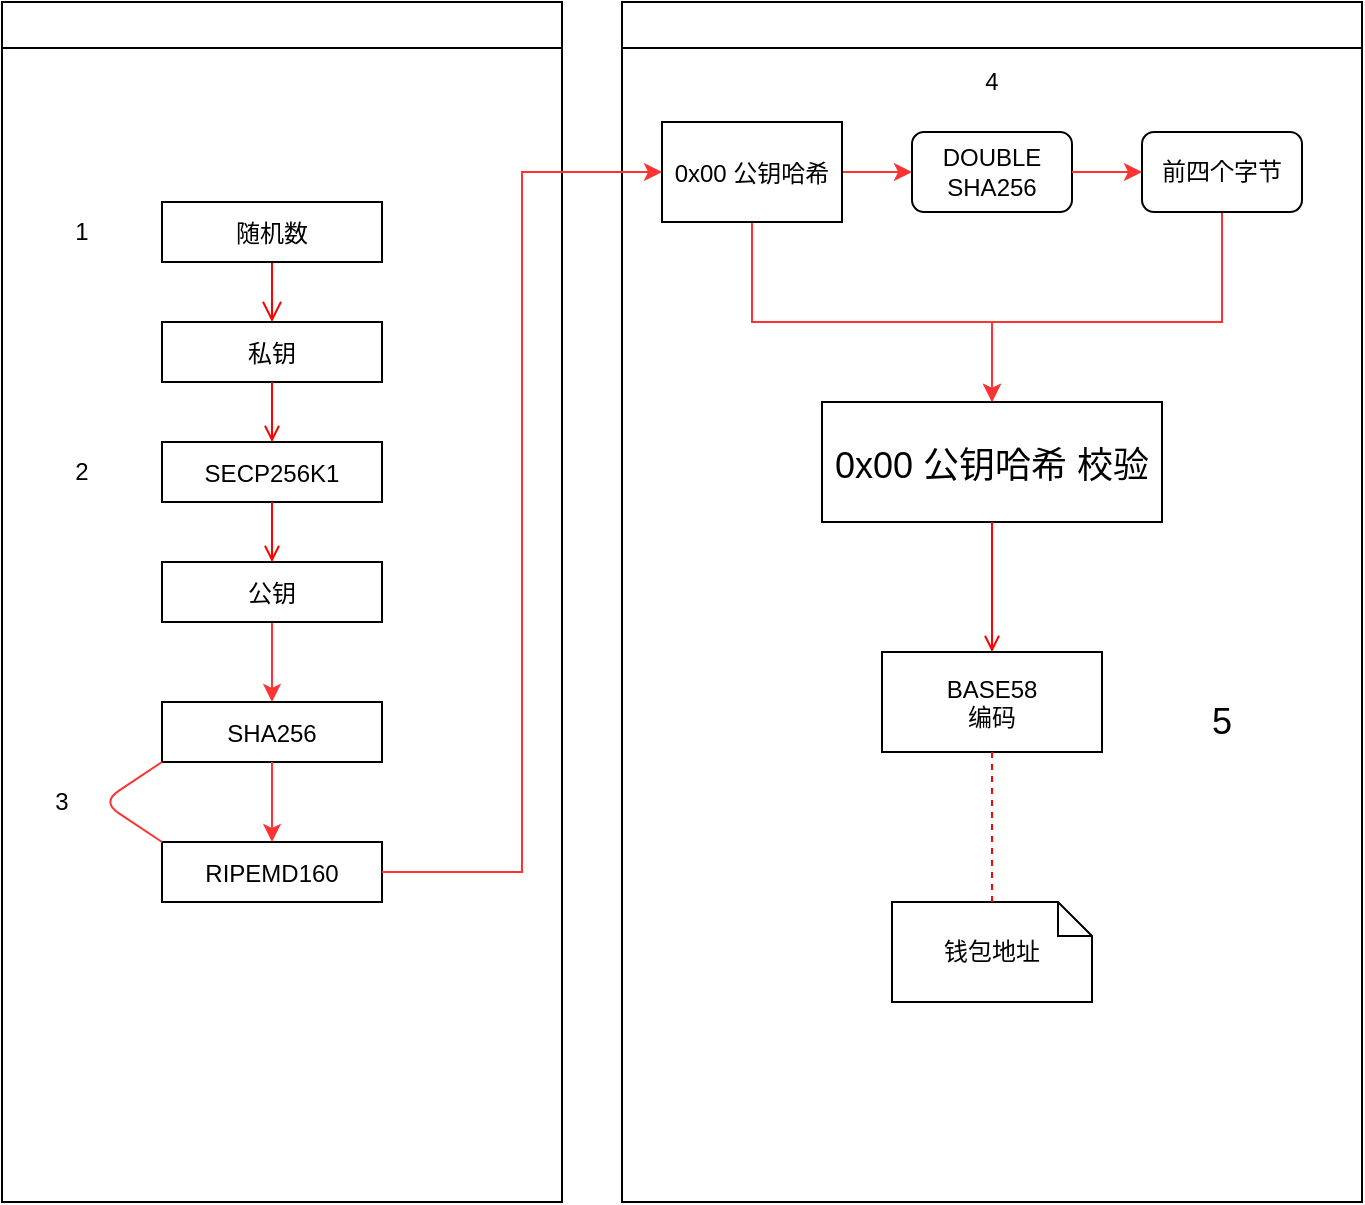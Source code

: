 <mxfile version="14.7.2" type="github">
  <diagram name="Page-1" id="e7e014a7-5840-1c2e-5031-d8a46d1fe8dd">
    <mxGraphModel dx="1480" dy="821" grid="1" gridSize="10" guides="1" tooltips="1" connect="1" arrows="1" fold="1" page="1" pageScale="1" pageWidth="1169" pageHeight="826" background="none" math="0" shadow="0">
      <root>
        <mxCell id="0" />
        <mxCell id="1" parent="0" />
        <mxCell id="2" value="" style="swimlane;whiteSpace=wrap;startSize=23;" parent="1" vertex="1">
          <mxGeometry x="260" y="113" width="280" height="600" as="geometry" />
        </mxCell>
        <mxCell id="6" value="" style="edgeStyle=elbowEdgeStyle;elbow=horizontal;verticalAlign=bottom;endArrow=open;endSize=8;strokeColor=#FF0000;endFill=1;rounded=0;exitX=0.5;exitY=1;exitDx=0;exitDy=0;" parent="2" source="eLxxFDUcn6WxjexY7CTa-42" target="7" edge="1">
          <mxGeometry x="110" y="90" as="geometry">
            <mxPoint x="125" y="160" as="targetPoint" />
            <mxPoint x="125" y="120" as="sourcePoint" />
          </mxGeometry>
        </mxCell>
        <mxCell id="7" value="私钥" style="" parent="2" vertex="1">
          <mxGeometry x="80" y="160" width="110" height="30" as="geometry" />
        </mxCell>
        <mxCell id="8" value="SECP256K1" style="" parent="2" vertex="1">
          <mxGeometry x="80" y="220" width="110" height="30" as="geometry" />
        </mxCell>
        <mxCell id="9" value="" style="endArrow=open;strokeColor=#FF0000;endFill=1;rounded=0" parent="2" source="7" target="8" edge="1">
          <mxGeometry relative="1" as="geometry" />
        </mxCell>
        <mxCell id="eLxxFDUcn6WxjexY7CTa-44" style="edgeStyle=orthogonalEdgeStyle;rounded=0;orthogonalLoop=1;jettySize=auto;html=1;exitX=0.5;exitY=1;exitDx=0;exitDy=0;strokeColor=#FF3333;" edge="1" parent="2" source="10" target="eLxxFDUcn6WxjexY7CTa-43">
          <mxGeometry relative="1" as="geometry" />
        </mxCell>
        <mxCell id="10" value="公钥" style="" parent="2" vertex="1">
          <mxGeometry x="80" y="280" width="110" height="30" as="geometry" />
        </mxCell>
        <mxCell id="11" value="" style="endArrow=open;strokeColor=#FF0000;endFill=1;rounded=0" parent="2" source="8" target="10" edge="1">
          <mxGeometry relative="1" as="geometry" />
        </mxCell>
        <mxCell id="eLxxFDUcn6WxjexY7CTa-42" value="随机数" style="" vertex="1" parent="2">
          <mxGeometry x="80" y="100" width="110" height="30" as="geometry" />
        </mxCell>
        <mxCell id="eLxxFDUcn6WxjexY7CTa-43" value="SHA256" style="" vertex="1" parent="2">
          <mxGeometry x="80" y="350" width="110" height="30" as="geometry" />
        </mxCell>
        <mxCell id="eLxxFDUcn6WxjexY7CTa-45" value="RIPEMD160" style="" vertex="1" parent="2">
          <mxGeometry x="80" y="420" width="110" height="30" as="geometry" />
        </mxCell>
        <mxCell id="eLxxFDUcn6WxjexY7CTa-46" value="" style="edgeStyle=orthogonalEdgeStyle;rounded=0;orthogonalLoop=1;jettySize=auto;html=1;strokeColor=#FF3333;" edge="1" parent="2" source="eLxxFDUcn6WxjexY7CTa-43" target="eLxxFDUcn6WxjexY7CTa-45">
          <mxGeometry relative="1" as="geometry" />
        </mxCell>
        <mxCell id="eLxxFDUcn6WxjexY7CTa-47" value="1" style="text;html=1;strokeColor=none;fillColor=none;align=center;verticalAlign=middle;whiteSpace=wrap;rounded=0;" vertex="1" parent="2">
          <mxGeometry x="20" y="105" width="40" height="20" as="geometry" />
        </mxCell>
        <mxCell id="eLxxFDUcn6WxjexY7CTa-49" value="2" style="text;html=1;strokeColor=none;fillColor=none;align=center;verticalAlign=middle;whiteSpace=wrap;rounded=0;" vertex="1" parent="2">
          <mxGeometry x="20" y="225" width="40" height="20" as="geometry" />
        </mxCell>
        <mxCell id="3" value="" style="swimlane;whiteSpace=wrap" parent="1" vertex="1">
          <mxGeometry x="570" y="113" width="370" height="600" as="geometry" />
        </mxCell>
        <mxCell id="eLxxFDUcn6WxjexY7CTa-55" style="edgeStyle=orthogonalEdgeStyle;rounded=0;orthogonalLoop=1;jettySize=auto;html=1;strokeColor=#FF3333;" edge="1" parent="3" source="15" target="eLxxFDUcn6WxjexY7CTa-53">
          <mxGeometry relative="1" as="geometry" />
        </mxCell>
        <mxCell id="eLxxFDUcn6WxjexY7CTa-61" style="edgeStyle=orthogonalEdgeStyle;rounded=0;orthogonalLoop=1;jettySize=auto;html=1;strokeColor=#FF3333;" edge="1" parent="3" source="15" target="16">
          <mxGeometry relative="1" as="geometry">
            <Array as="points">
              <mxPoint x="65" y="160" />
              <mxPoint x="185" y="160" />
            </Array>
          </mxGeometry>
        </mxCell>
        <mxCell id="15" value="0x00 公钥哈希" style="" parent="3" vertex="1">
          <mxGeometry x="20" y="60" width="90" height="50" as="geometry" />
        </mxCell>
        <mxCell id="16" value="0x00 公钥哈希 校验" style="fontSize=18;" parent="3" vertex="1">
          <mxGeometry x="100" y="200" width="170" height="60" as="geometry" />
        </mxCell>
        <mxCell id="18" value="BASE58&#xa;编码" style="" parent="3" vertex="1">
          <mxGeometry x="130" y="325" width="110" height="50" as="geometry" />
        </mxCell>
        <mxCell id="19" value="" style="endArrow=open;strokeColor=#FF0000;endFill=1;rounded=0" parent="3" source="16" target="18" edge="1">
          <mxGeometry relative="1" as="geometry" />
        </mxCell>
        <mxCell id="31" value="钱包地址" style="shape=note;whiteSpace=wrap;size=17" parent="3" vertex="1">
          <mxGeometry x="135" y="450" width="100" height="50" as="geometry" />
        </mxCell>
        <mxCell id="32" value="" style="endArrow=none;strokeColor=#FF0000;endFill=0;rounded=0;dashed=1" parent="3" source="18" target="31" edge="1">
          <mxGeometry relative="1" as="geometry" />
        </mxCell>
        <mxCell id="eLxxFDUcn6WxjexY7CTa-53" value="DOUBLE&lt;br&gt;SHA256" style="rounded=1;whiteSpace=wrap;html=1;" vertex="1" parent="3">
          <mxGeometry x="145" y="65" width="80" height="40" as="geometry" />
        </mxCell>
        <mxCell id="eLxxFDUcn6WxjexY7CTa-54" value="4" style="text;html=1;strokeColor=none;fillColor=none;align=center;verticalAlign=middle;whiteSpace=wrap;rounded=0;" vertex="1" parent="3">
          <mxGeometry x="165" y="30" width="40" height="20" as="geometry" />
        </mxCell>
        <mxCell id="eLxxFDUcn6WxjexY7CTa-60" style="edgeStyle=orthogonalEdgeStyle;rounded=0;orthogonalLoop=1;jettySize=auto;html=1;strokeColor=#FF3333;" edge="1" parent="3" source="eLxxFDUcn6WxjexY7CTa-58" target="16">
          <mxGeometry relative="1" as="geometry">
            <Array as="points">
              <mxPoint x="300" y="160" />
              <mxPoint x="185" y="160" />
            </Array>
          </mxGeometry>
        </mxCell>
        <mxCell id="eLxxFDUcn6WxjexY7CTa-58" value="前四个字节" style="rounded=1;whiteSpace=wrap;html=1;" vertex="1" parent="3">
          <mxGeometry x="260" y="65" width="80" height="40" as="geometry" />
        </mxCell>
        <mxCell id="eLxxFDUcn6WxjexY7CTa-59" value="" style="edgeStyle=orthogonalEdgeStyle;rounded=0;orthogonalLoop=1;jettySize=auto;html=1;strokeColor=#FF3333;" edge="1" parent="3" source="eLxxFDUcn6WxjexY7CTa-53" target="eLxxFDUcn6WxjexY7CTa-58">
          <mxGeometry relative="1" as="geometry" />
        </mxCell>
        <mxCell id="eLxxFDUcn6WxjexY7CTa-64" value="5" style="text;html=1;strokeColor=none;fillColor=none;align=center;verticalAlign=middle;whiteSpace=wrap;rounded=0;fontSize=18;" vertex="1" parent="3">
          <mxGeometry x="280" y="350" width="40" height="20" as="geometry" />
        </mxCell>
        <mxCell id="eLxxFDUcn6WxjexY7CTa-50" value="" style="endArrow=none;html=1;strokeColor=#FF3333;exitX=0;exitY=0;exitDx=0;exitDy=0;" edge="1" parent="1" source="eLxxFDUcn6WxjexY7CTa-45">
          <mxGeometry width="50" height="50" relative="1" as="geometry">
            <mxPoint x="290" y="543" as="sourcePoint" />
            <mxPoint x="340" y="493" as="targetPoint" />
            <Array as="points">
              <mxPoint x="310" y="513" />
            </Array>
          </mxGeometry>
        </mxCell>
        <mxCell id="eLxxFDUcn6WxjexY7CTa-51" value="3" style="text;html=1;strokeColor=none;fillColor=none;align=center;verticalAlign=middle;whiteSpace=wrap;rounded=0;" vertex="1" parent="1">
          <mxGeometry x="270" y="503" width="40" height="20" as="geometry" />
        </mxCell>
        <mxCell id="eLxxFDUcn6WxjexY7CTa-52" style="edgeStyle=orthogonalEdgeStyle;rounded=0;orthogonalLoop=1;jettySize=auto;html=1;entryX=0;entryY=0.5;entryDx=0;entryDy=0;strokeColor=#FF3333;" edge="1" parent="1" source="eLxxFDUcn6WxjexY7CTa-45" target="15">
          <mxGeometry relative="1" as="geometry" />
        </mxCell>
      </root>
    </mxGraphModel>
  </diagram>
</mxfile>
